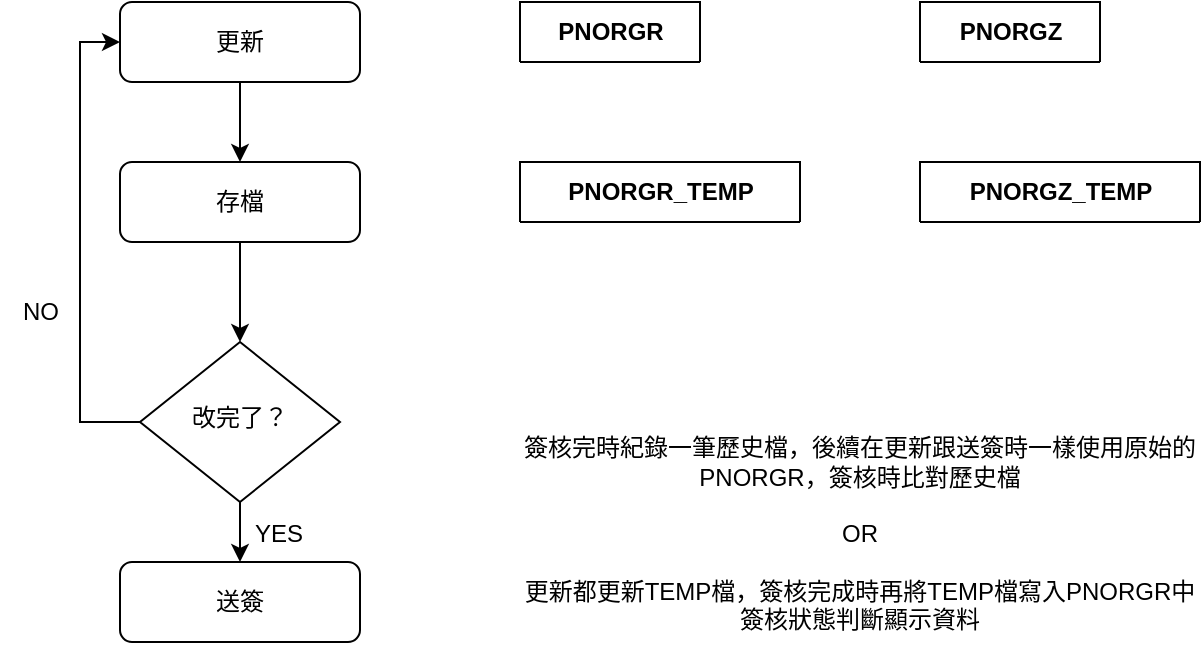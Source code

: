 <mxfile version="24.7.14">
  <diagram name="第 1 页" id="-HMskHHnsSwAEZoSGGqf">
    <mxGraphModel dx="1146" dy="727" grid="1" gridSize="10" guides="1" tooltips="1" connect="1" arrows="1" fold="1" page="1" pageScale="1" pageWidth="827" pageHeight="1169" math="0" shadow="0">
      <root>
        <mxCell id="0" />
        <mxCell id="1" parent="0" />
        <mxCell id="u5Aay5g4YcKnqdRo-xLx-1" value="" style="edgeStyle=orthogonalEdgeStyle;rounded=0;orthogonalLoop=1;jettySize=auto;html=1;" edge="1" parent="1" source="u5Aay5g4YcKnqdRo-xLx-2" target="u5Aay5g4YcKnqdRo-xLx-6">
          <mxGeometry relative="1" as="geometry" />
        </mxCell>
        <mxCell id="u5Aay5g4YcKnqdRo-xLx-2" value="更新" style="rounded=1;whiteSpace=wrap;html=1;fontSize=12;glass=0;strokeWidth=1;shadow=0;" vertex="1" parent="1">
          <mxGeometry x="160" y="80" width="120" height="40" as="geometry" />
        </mxCell>
        <mxCell id="u5Aay5g4YcKnqdRo-xLx-3" style="edgeStyle=orthogonalEdgeStyle;rounded=0;orthogonalLoop=1;jettySize=auto;html=1;" edge="1" parent="1" source="u5Aay5g4YcKnqdRo-xLx-4" target="u5Aay5g4YcKnqdRo-xLx-2">
          <mxGeometry relative="1" as="geometry">
            <Array as="points">
              <mxPoint x="140" y="290" />
              <mxPoint x="140" y="100" />
            </Array>
          </mxGeometry>
        </mxCell>
        <mxCell id="u5Aay5g4YcKnqdRo-xLx-4" value="改完了？" style="rhombus;whiteSpace=wrap;html=1;shadow=0;fontFamily=Helvetica;fontSize=12;align=center;strokeWidth=1;spacing=6;spacingTop=-4;" vertex="1" parent="1">
          <mxGeometry x="170" y="250" width="100" height="80" as="geometry" />
        </mxCell>
        <mxCell id="u5Aay5g4YcKnqdRo-xLx-5" style="edgeStyle=orthogonalEdgeStyle;rounded=0;orthogonalLoop=1;jettySize=auto;html=1;entryX=0.5;entryY=0;entryDx=0;entryDy=0;" edge="1" parent="1" source="u5Aay5g4YcKnqdRo-xLx-6" target="u5Aay5g4YcKnqdRo-xLx-4">
          <mxGeometry relative="1" as="geometry" />
        </mxCell>
        <mxCell id="u5Aay5g4YcKnqdRo-xLx-6" value="存檔" style="rounded=1;whiteSpace=wrap;html=1;fontSize=12;glass=0;strokeWidth=1;shadow=0;" vertex="1" parent="1">
          <mxGeometry x="160" y="160" width="120" height="40" as="geometry" />
        </mxCell>
        <mxCell id="u5Aay5g4YcKnqdRo-xLx-7" value="送簽" style="rounded=1;whiteSpace=wrap;html=1;fontSize=12;glass=0;strokeWidth=1;shadow=0;" vertex="1" parent="1">
          <mxGeometry x="160" y="360" width="120" height="40" as="geometry" />
        </mxCell>
        <mxCell id="u5Aay5g4YcKnqdRo-xLx-8" value="PNORGR" style="shape=table;startSize=30;container=1;collapsible=1;childLayout=tableLayout;fixedRows=1;rowLines=0;fontStyle=1;align=center;resizeLast=1;html=1;" vertex="1" collapsed="1" parent="1">
          <mxGeometry x="360" y="80" width="90" height="30" as="geometry">
            <mxRectangle x="370" y="70" width="180" height="150" as="alternateBounds" />
          </mxGeometry>
        </mxCell>
        <mxCell id="u5Aay5g4YcKnqdRo-xLx-9" value="" style="shape=tableRow;horizontal=0;startSize=0;swimlaneHead=0;swimlaneBody=0;fillColor=none;collapsible=0;dropTarget=0;points=[[0,0.5],[1,0.5]];portConstraint=eastwest;top=0;left=0;right=0;bottom=1;" vertex="1" parent="u5Aay5g4YcKnqdRo-xLx-8">
          <mxGeometry y="30" width="180" height="30" as="geometry" />
        </mxCell>
        <mxCell id="u5Aay5g4YcKnqdRo-xLx-10" value="PK" style="shape=partialRectangle;connectable=0;fillColor=none;top=0;left=0;bottom=0;right=0;fontStyle=1;overflow=hidden;whiteSpace=wrap;html=1;" vertex="1" parent="u5Aay5g4YcKnqdRo-xLx-9">
          <mxGeometry width="30" height="30" as="geometry">
            <mxRectangle width="30" height="30" as="alternateBounds" />
          </mxGeometry>
        </mxCell>
        <mxCell id="u5Aay5g4YcKnqdRo-xLx-11" value="UniqueID" style="shape=partialRectangle;connectable=0;fillColor=none;top=0;left=0;bottom=0;right=0;align=left;spacingLeft=6;fontStyle=5;overflow=hidden;whiteSpace=wrap;html=1;" vertex="1" parent="u5Aay5g4YcKnqdRo-xLx-9">
          <mxGeometry x="30" width="150" height="30" as="geometry">
            <mxRectangle width="150" height="30" as="alternateBounds" />
          </mxGeometry>
        </mxCell>
        <mxCell id="u5Aay5g4YcKnqdRo-xLx-12" value="" style="shape=tableRow;horizontal=0;startSize=0;swimlaneHead=0;swimlaneBody=0;fillColor=none;collapsible=0;dropTarget=0;points=[[0,0.5],[1,0.5]];portConstraint=eastwest;top=0;left=0;right=0;bottom=0;" vertex="1" parent="u5Aay5g4YcKnqdRo-xLx-8">
          <mxGeometry y="60" width="180" height="30" as="geometry" />
        </mxCell>
        <mxCell id="u5Aay5g4YcKnqdRo-xLx-13" value="" style="shape=partialRectangle;connectable=0;fillColor=none;top=0;left=0;bottom=0;right=0;editable=1;overflow=hidden;whiteSpace=wrap;html=1;" vertex="1" parent="u5Aay5g4YcKnqdRo-xLx-12">
          <mxGeometry width="30" height="30" as="geometry">
            <mxRectangle width="30" height="30" as="alternateBounds" />
          </mxGeometry>
        </mxCell>
        <mxCell id="u5Aay5g4YcKnqdRo-xLx-14" value="Row 1" style="shape=partialRectangle;connectable=0;fillColor=none;top=0;left=0;bottom=0;right=0;align=left;spacingLeft=6;overflow=hidden;whiteSpace=wrap;html=1;" vertex="1" parent="u5Aay5g4YcKnqdRo-xLx-12">
          <mxGeometry x="30" width="150" height="30" as="geometry">
            <mxRectangle width="150" height="30" as="alternateBounds" />
          </mxGeometry>
        </mxCell>
        <mxCell id="u5Aay5g4YcKnqdRo-xLx-15" value="" style="shape=tableRow;horizontal=0;startSize=0;swimlaneHead=0;swimlaneBody=0;fillColor=none;collapsible=0;dropTarget=0;points=[[0,0.5],[1,0.5]];portConstraint=eastwest;top=0;left=0;right=0;bottom=0;" vertex="1" parent="u5Aay5g4YcKnqdRo-xLx-8">
          <mxGeometry y="90" width="180" height="30" as="geometry" />
        </mxCell>
        <mxCell id="u5Aay5g4YcKnqdRo-xLx-16" value="" style="shape=partialRectangle;connectable=0;fillColor=none;top=0;left=0;bottom=0;right=0;editable=1;overflow=hidden;whiteSpace=wrap;html=1;" vertex="1" parent="u5Aay5g4YcKnqdRo-xLx-15">
          <mxGeometry width="30" height="30" as="geometry">
            <mxRectangle width="30" height="30" as="alternateBounds" />
          </mxGeometry>
        </mxCell>
        <mxCell id="u5Aay5g4YcKnqdRo-xLx-17" value="Row 2" style="shape=partialRectangle;connectable=0;fillColor=none;top=0;left=0;bottom=0;right=0;align=left;spacingLeft=6;overflow=hidden;whiteSpace=wrap;html=1;" vertex="1" parent="u5Aay5g4YcKnqdRo-xLx-15">
          <mxGeometry x="30" width="150" height="30" as="geometry">
            <mxRectangle width="150" height="30" as="alternateBounds" />
          </mxGeometry>
        </mxCell>
        <mxCell id="u5Aay5g4YcKnqdRo-xLx-18" value="" style="shape=tableRow;horizontal=0;startSize=0;swimlaneHead=0;swimlaneBody=0;fillColor=none;collapsible=0;dropTarget=0;points=[[0,0.5],[1,0.5]];portConstraint=eastwest;top=0;left=0;right=0;bottom=0;" vertex="1" parent="u5Aay5g4YcKnqdRo-xLx-8">
          <mxGeometry y="120" width="180" height="30" as="geometry" />
        </mxCell>
        <mxCell id="u5Aay5g4YcKnqdRo-xLx-19" value="" style="shape=partialRectangle;connectable=0;fillColor=none;top=0;left=0;bottom=0;right=0;editable=1;overflow=hidden;whiteSpace=wrap;html=1;" vertex="1" parent="u5Aay5g4YcKnqdRo-xLx-18">
          <mxGeometry width="30" height="30" as="geometry">
            <mxRectangle width="30" height="30" as="alternateBounds" />
          </mxGeometry>
        </mxCell>
        <mxCell id="u5Aay5g4YcKnqdRo-xLx-20" value="Row 3" style="shape=partialRectangle;connectable=0;fillColor=none;top=0;left=0;bottom=0;right=0;align=left;spacingLeft=6;overflow=hidden;whiteSpace=wrap;html=1;" vertex="1" parent="u5Aay5g4YcKnqdRo-xLx-18">
          <mxGeometry x="30" width="150" height="30" as="geometry">
            <mxRectangle width="150" height="30" as="alternateBounds" />
          </mxGeometry>
        </mxCell>
        <mxCell id="u5Aay5g4YcKnqdRo-xLx-21" value="PNORGZ" style="shape=table;startSize=30;container=1;collapsible=1;childLayout=tableLayout;fixedRows=1;rowLines=0;fontStyle=1;align=center;resizeLast=1;html=1;" vertex="1" collapsed="1" parent="1">
          <mxGeometry x="560" y="80" width="90" height="30" as="geometry">
            <mxRectangle x="370" y="70" width="180" height="150" as="alternateBounds" />
          </mxGeometry>
        </mxCell>
        <mxCell id="u5Aay5g4YcKnqdRo-xLx-22" value="" style="shape=tableRow;horizontal=0;startSize=0;swimlaneHead=0;swimlaneBody=0;fillColor=none;collapsible=0;dropTarget=0;points=[[0,0.5],[1,0.5]];portConstraint=eastwest;top=0;left=0;right=0;bottom=1;" vertex="1" parent="u5Aay5g4YcKnqdRo-xLx-21">
          <mxGeometry y="30" width="180" height="30" as="geometry" />
        </mxCell>
        <mxCell id="u5Aay5g4YcKnqdRo-xLx-23" value="PK" style="shape=partialRectangle;connectable=0;fillColor=none;top=0;left=0;bottom=0;right=0;fontStyle=1;overflow=hidden;whiteSpace=wrap;html=1;" vertex="1" parent="u5Aay5g4YcKnqdRo-xLx-22">
          <mxGeometry width="30" height="30" as="geometry">
            <mxRectangle width="30" height="30" as="alternateBounds" />
          </mxGeometry>
        </mxCell>
        <mxCell id="u5Aay5g4YcKnqdRo-xLx-24" value="UniqueID" style="shape=partialRectangle;connectable=0;fillColor=none;top=0;left=0;bottom=0;right=0;align=left;spacingLeft=6;fontStyle=5;overflow=hidden;whiteSpace=wrap;html=1;" vertex="1" parent="u5Aay5g4YcKnqdRo-xLx-22">
          <mxGeometry x="30" width="150" height="30" as="geometry">
            <mxRectangle width="150" height="30" as="alternateBounds" />
          </mxGeometry>
        </mxCell>
        <mxCell id="u5Aay5g4YcKnqdRo-xLx-25" value="" style="shape=tableRow;horizontal=0;startSize=0;swimlaneHead=0;swimlaneBody=0;fillColor=none;collapsible=0;dropTarget=0;points=[[0,0.5],[1,0.5]];portConstraint=eastwest;top=0;left=0;right=0;bottom=0;" vertex="1" parent="u5Aay5g4YcKnqdRo-xLx-21">
          <mxGeometry y="60" width="180" height="30" as="geometry" />
        </mxCell>
        <mxCell id="u5Aay5g4YcKnqdRo-xLx-26" value="" style="shape=partialRectangle;connectable=0;fillColor=none;top=0;left=0;bottom=0;right=0;editable=1;overflow=hidden;whiteSpace=wrap;html=1;" vertex="1" parent="u5Aay5g4YcKnqdRo-xLx-25">
          <mxGeometry width="30" height="30" as="geometry">
            <mxRectangle width="30" height="30" as="alternateBounds" />
          </mxGeometry>
        </mxCell>
        <mxCell id="u5Aay5g4YcKnqdRo-xLx-27" value="Row 1" style="shape=partialRectangle;connectable=0;fillColor=none;top=0;left=0;bottom=0;right=0;align=left;spacingLeft=6;overflow=hidden;whiteSpace=wrap;html=1;" vertex="1" parent="u5Aay5g4YcKnqdRo-xLx-25">
          <mxGeometry x="30" width="150" height="30" as="geometry">
            <mxRectangle width="150" height="30" as="alternateBounds" />
          </mxGeometry>
        </mxCell>
        <mxCell id="u5Aay5g4YcKnqdRo-xLx-28" value="" style="shape=tableRow;horizontal=0;startSize=0;swimlaneHead=0;swimlaneBody=0;fillColor=none;collapsible=0;dropTarget=0;points=[[0,0.5],[1,0.5]];portConstraint=eastwest;top=0;left=0;right=0;bottom=0;" vertex="1" parent="u5Aay5g4YcKnqdRo-xLx-21">
          <mxGeometry y="90" width="180" height="30" as="geometry" />
        </mxCell>
        <mxCell id="u5Aay5g4YcKnqdRo-xLx-29" value="" style="shape=partialRectangle;connectable=0;fillColor=none;top=0;left=0;bottom=0;right=0;editable=1;overflow=hidden;whiteSpace=wrap;html=1;" vertex="1" parent="u5Aay5g4YcKnqdRo-xLx-28">
          <mxGeometry width="30" height="30" as="geometry">
            <mxRectangle width="30" height="30" as="alternateBounds" />
          </mxGeometry>
        </mxCell>
        <mxCell id="u5Aay5g4YcKnqdRo-xLx-30" value="Row 2" style="shape=partialRectangle;connectable=0;fillColor=none;top=0;left=0;bottom=0;right=0;align=left;spacingLeft=6;overflow=hidden;whiteSpace=wrap;html=1;" vertex="1" parent="u5Aay5g4YcKnqdRo-xLx-28">
          <mxGeometry x="30" width="150" height="30" as="geometry">
            <mxRectangle width="150" height="30" as="alternateBounds" />
          </mxGeometry>
        </mxCell>
        <mxCell id="u5Aay5g4YcKnqdRo-xLx-31" value="" style="shape=tableRow;horizontal=0;startSize=0;swimlaneHead=0;swimlaneBody=0;fillColor=none;collapsible=0;dropTarget=0;points=[[0,0.5],[1,0.5]];portConstraint=eastwest;top=0;left=0;right=0;bottom=0;" vertex="1" parent="u5Aay5g4YcKnqdRo-xLx-21">
          <mxGeometry y="120" width="180" height="30" as="geometry" />
        </mxCell>
        <mxCell id="u5Aay5g4YcKnqdRo-xLx-32" value="" style="shape=partialRectangle;connectable=0;fillColor=none;top=0;left=0;bottom=0;right=0;editable=1;overflow=hidden;whiteSpace=wrap;html=1;" vertex="1" parent="u5Aay5g4YcKnqdRo-xLx-31">
          <mxGeometry width="30" height="30" as="geometry">
            <mxRectangle width="30" height="30" as="alternateBounds" />
          </mxGeometry>
        </mxCell>
        <mxCell id="u5Aay5g4YcKnqdRo-xLx-33" value="Row 3" style="shape=partialRectangle;connectable=0;fillColor=none;top=0;left=0;bottom=0;right=0;align=left;spacingLeft=6;overflow=hidden;whiteSpace=wrap;html=1;" vertex="1" parent="u5Aay5g4YcKnqdRo-xLx-31">
          <mxGeometry x="30" width="150" height="30" as="geometry">
            <mxRectangle width="150" height="30" as="alternateBounds" />
          </mxGeometry>
        </mxCell>
        <mxCell id="u5Aay5g4YcKnqdRo-xLx-34" value="PNORGR_TEMP" style="shape=table;startSize=30;container=1;collapsible=1;childLayout=tableLayout;fixedRows=1;rowLines=0;fontStyle=1;align=center;resizeLast=1;html=1;" vertex="1" collapsed="1" parent="1">
          <mxGeometry x="360" y="160" width="140" height="30" as="geometry">
            <mxRectangle x="370" y="70" width="180" height="150" as="alternateBounds" />
          </mxGeometry>
        </mxCell>
        <mxCell id="u5Aay5g4YcKnqdRo-xLx-35" value="" style="shape=tableRow;horizontal=0;startSize=0;swimlaneHead=0;swimlaneBody=0;fillColor=none;collapsible=0;dropTarget=0;points=[[0,0.5],[1,0.5]];portConstraint=eastwest;top=0;left=0;right=0;bottom=1;" vertex="1" parent="u5Aay5g4YcKnqdRo-xLx-34">
          <mxGeometry y="30" width="180" height="30" as="geometry" />
        </mxCell>
        <mxCell id="u5Aay5g4YcKnqdRo-xLx-36" value="PK" style="shape=partialRectangle;connectable=0;fillColor=none;top=0;left=0;bottom=0;right=0;fontStyle=1;overflow=hidden;whiteSpace=wrap;html=1;" vertex="1" parent="u5Aay5g4YcKnqdRo-xLx-35">
          <mxGeometry width="30" height="30" as="geometry">
            <mxRectangle width="30" height="30" as="alternateBounds" />
          </mxGeometry>
        </mxCell>
        <mxCell id="u5Aay5g4YcKnqdRo-xLx-37" value="UniqueID" style="shape=partialRectangle;connectable=0;fillColor=none;top=0;left=0;bottom=0;right=0;align=left;spacingLeft=6;fontStyle=5;overflow=hidden;whiteSpace=wrap;html=1;" vertex="1" parent="u5Aay5g4YcKnqdRo-xLx-35">
          <mxGeometry x="30" width="150" height="30" as="geometry">
            <mxRectangle width="150" height="30" as="alternateBounds" />
          </mxGeometry>
        </mxCell>
        <mxCell id="u5Aay5g4YcKnqdRo-xLx-38" value="" style="shape=tableRow;horizontal=0;startSize=0;swimlaneHead=0;swimlaneBody=0;fillColor=none;collapsible=0;dropTarget=0;points=[[0,0.5],[1,0.5]];portConstraint=eastwest;top=0;left=0;right=0;bottom=0;" vertex="1" parent="u5Aay5g4YcKnqdRo-xLx-34">
          <mxGeometry y="60" width="180" height="30" as="geometry" />
        </mxCell>
        <mxCell id="u5Aay5g4YcKnqdRo-xLx-39" value="" style="shape=partialRectangle;connectable=0;fillColor=none;top=0;left=0;bottom=0;right=0;editable=1;overflow=hidden;whiteSpace=wrap;html=1;" vertex="1" parent="u5Aay5g4YcKnqdRo-xLx-38">
          <mxGeometry width="30" height="30" as="geometry">
            <mxRectangle width="30" height="30" as="alternateBounds" />
          </mxGeometry>
        </mxCell>
        <mxCell id="u5Aay5g4YcKnqdRo-xLx-40" value="Row 1" style="shape=partialRectangle;connectable=0;fillColor=none;top=0;left=0;bottom=0;right=0;align=left;spacingLeft=6;overflow=hidden;whiteSpace=wrap;html=1;" vertex="1" parent="u5Aay5g4YcKnqdRo-xLx-38">
          <mxGeometry x="30" width="150" height="30" as="geometry">
            <mxRectangle width="150" height="30" as="alternateBounds" />
          </mxGeometry>
        </mxCell>
        <mxCell id="u5Aay5g4YcKnqdRo-xLx-41" value="" style="shape=tableRow;horizontal=0;startSize=0;swimlaneHead=0;swimlaneBody=0;fillColor=none;collapsible=0;dropTarget=0;points=[[0,0.5],[1,0.5]];portConstraint=eastwest;top=0;left=0;right=0;bottom=0;" vertex="1" parent="u5Aay5g4YcKnqdRo-xLx-34">
          <mxGeometry y="90" width="180" height="30" as="geometry" />
        </mxCell>
        <mxCell id="u5Aay5g4YcKnqdRo-xLx-42" value="" style="shape=partialRectangle;connectable=0;fillColor=none;top=0;left=0;bottom=0;right=0;editable=1;overflow=hidden;whiteSpace=wrap;html=1;" vertex="1" parent="u5Aay5g4YcKnqdRo-xLx-41">
          <mxGeometry width="30" height="30" as="geometry">
            <mxRectangle width="30" height="30" as="alternateBounds" />
          </mxGeometry>
        </mxCell>
        <mxCell id="u5Aay5g4YcKnqdRo-xLx-43" value="Row 2" style="shape=partialRectangle;connectable=0;fillColor=none;top=0;left=0;bottom=0;right=0;align=left;spacingLeft=6;overflow=hidden;whiteSpace=wrap;html=1;" vertex="1" parent="u5Aay5g4YcKnqdRo-xLx-41">
          <mxGeometry x="30" width="150" height="30" as="geometry">
            <mxRectangle width="150" height="30" as="alternateBounds" />
          </mxGeometry>
        </mxCell>
        <mxCell id="u5Aay5g4YcKnqdRo-xLx-44" value="" style="shape=tableRow;horizontal=0;startSize=0;swimlaneHead=0;swimlaneBody=0;fillColor=none;collapsible=0;dropTarget=0;points=[[0,0.5],[1,0.5]];portConstraint=eastwest;top=0;left=0;right=0;bottom=0;" vertex="1" parent="u5Aay5g4YcKnqdRo-xLx-34">
          <mxGeometry y="120" width="180" height="30" as="geometry" />
        </mxCell>
        <mxCell id="u5Aay5g4YcKnqdRo-xLx-45" value="" style="shape=partialRectangle;connectable=0;fillColor=none;top=0;left=0;bottom=0;right=0;editable=1;overflow=hidden;whiteSpace=wrap;html=1;" vertex="1" parent="u5Aay5g4YcKnqdRo-xLx-44">
          <mxGeometry width="30" height="30" as="geometry">
            <mxRectangle width="30" height="30" as="alternateBounds" />
          </mxGeometry>
        </mxCell>
        <mxCell id="u5Aay5g4YcKnqdRo-xLx-46" value="Row 3" style="shape=partialRectangle;connectable=0;fillColor=none;top=0;left=0;bottom=0;right=0;align=left;spacingLeft=6;overflow=hidden;whiteSpace=wrap;html=1;" vertex="1" parent="u5Aay5g4YcKnqdRo-xLx-44">
          <mxGeometry x="30" width="150" height="30" as="geometry">
            <mxRectangle width="150" height="30" as="alternateBounds" />
          </mxGeometry>
        </mxCell>
        <mxCell id="u5Aay5g4YcKnqdRo-xLx-47" value="PNORGZ&lt;span style=&quot;background-color: initial;&quot;&gt;_TEMP&lt;/span&gt;" style="shape=table;startSize=30;container=1;collapsible=1;childLayout=tableLayout;fixedRows=1;rowLines=0;fontStyle=1;align=center;resizeLast=1;html=1;" vertex="1" collapsed="1" parent="1">
          <mxGeometry x="560" y="160" width="140" height="30" as="geometry">
            <mxRectangle x="370" y="70" width="180" height="150" as="alternateBounds" />
          </mxGeometry>
        </mxCell>
        <mxCell id="u5Aay5g4YcKnqdRo-xLx-48" value="" style="shape=tableRow;horizontal=0;startSize=0;swimlaneHead=0;swimlaneBody=0;fillColor=none;collapsible=0;dropTarget=0;points=[[0,0.5],[1,0.5]];portConstraint=eastwest;top=0;left=0;right=0;bottom=1;" vertex="1" parent="u5Aay5g4YcKnqdRo-xLx-47">
          <mxGeometry y="30" width="180" height="30" as="geometry" />
        </mxCell>
        <mxCell id="u5Aay5g4YcKnqdRo-xLx-49" value="PK" style="shape=partialRectangle;connectable=0;fillColor=none;top=0;left=0;bottom=0;right=0;fontStyle=1;overflow=hidden;whiteSpace=wrap;html=1;" vertex="1" parent="u5Aay5g4YcKnqdRo-xLx-48">
          <mxGeometry width="30" height="30" as="geometry">
            <mxRectangle width="30" height="30" as="alternateBounds" />
          </mxGeometry>
        </mxCell>
        <mxCell id="u5Aay5g4YcKnqdRo-xLx-50" value="UniqueID" style="shape=partialRectangle;connectable=0;fillColor=none;top=0;left=0;bottom=0;right=0;align=left;spacingLeft=6;fontStyle=5;overflow=hidden;whiteSpace=wrap;html=1;" vertex="1" parent="u5Aay5g4YcKnqdRo-xLx-48">
          <mxGeometry x="30" width="150" height="30" as="geometry">
            <mxRectangle width="150" height="30" as="alternateBounds" />
          </mxGeometry>
        </mxCell>
        <mxCell id="u5Aay5g4YcKnqdRo-xLx-51" value="" style="shape=tableRow;horizontal=0;startSize=0;swimlaneHead=0;swimlaneBody=0;fillColor=none;collapsible=0;dropTarget=0;points=[[0,0.5],[1,0.5]];portConstraint=eastwest;top=0;left=0;right=0;bottom=0;" vertex="1" parent="u5Aay5g4YcKnqdRo-xLx-47">
          <mxGeometry y="60" width="180" height="30" as="geometry" />
        </mxCell>
        <mxCell id="u5Aay5g4YcKnqdRo-xLx-52" value="" style="shape=partialRectangle;connectable=0;fillColor=none;top=0;left=0;bottom=0;right=0;editable=1;overflow=hidden;whiteSpace=wrap;html=1;" vertex="1" parent="u5Aay5g4YcKnqdRo-xLx-51">
          <mxGeometry width="30" height="30" as="geometry">
            <mxRectangle width="30" height="30" as="alternateBounds" />
          </mxGeometry>
        </mxCell>
        <mxCell id="u5Aay5g4YcKnqdRo-xLx-53" value="Row 1" style="shape=partialRectangle;connectable=0;fillColor=none;top=0;left=0;bottom=0;right=0;align=left;spacingLeft=6;overflow=hidden;whiteSpace=wrap;html=1;" vertex="1" parent="u5Aay5g4YcKnqdRo-xLx-51">
          <mxGeometry x="30" width="150" height="30" as="geometry">
            <mxRectangle width="150" height="30" as="alternateBounds" />
          </mxGeometry>
        </mxCell>
        <mxCell id="u5Aay5g4YcKnqdRo-xLx-54" value="" style="shape=tableRow;horizontal=0;startSize=0;swimlaneHead=0;swimlaneBody=0;fillColor=none;collapsible=0;dropTarget=0;points=[[0,0.5],[1,0.5]];portConstraint=eastwest;top=0;left=0;right=0;bottom=0;" vertex="1" parent="u5Aay5g4YcKnqdRo-xLx-47">
          <mxGeometry y="90" width="180" height="30" as="geometry" />
        </mxCell>
        <mxCell id="u5Aay5g4YcKnqdRo-xLx-55" value="" style="shape=partialRectangle;connectable=0;fillColor=none;top=0;left=0;bottom=0;right=0;editable=1;overflow=hidden;whiteSpace=wrap;html=1;" vertex="1" parent="u5Aay5g4YcKnqdRo-xLx-54">
          <mxGeometry width="30" height="30" as="geometry">
            <mxRectangle width="30" height="30" as="alternateBounds" />
          </mxGeometry>
        </mxCell>
        <mxCell id="u5Aay5g4YcKnqdRo-xLx-56" value="Row 2" style="shape=partialRectangle;connectable=0;fillColor=none;top=0;left=0;bottom=0;right=0;align=left;spacingLeft=6;overflow=hidden;whiteSpace=wrap;html=1;" vertex="1" parent="u5Aay5g4YcKnqdRo-xLx-54">
          <mxGeometry x="30" width="150" height="30" as="geometry">
            <mxRectangle width="150" height="30" as="alternateBounds" />
          </mxGeometry>
        </mxCell>
        <mxCell id="u5Aay5g4YcKnqdRo-xLx-57" value="" style="shape=tableRow;horizontal=0;startSize=0;swimlaneHead=0;swimlaneBody=0;fillColor=none;collapsible=0;dropTarget=0;points=[[0,0.5],[1,0.5]];portConstraint=eastwest;top=0;left=0;right=0;bottom=0;" vertex="1" parent="u5Aay5g4YcKnqdRo-xLx-47">
          <mxGeometry y="120" width="180" height="30" as="geometry" />
        </mxCell>
        <mxCell id="u5Aay5g4YcKnqdRo-xLx-58" value="" style="shape=partialRectangle;connectable=0;fillColor=none;top=0;left=0;bottom=0;right=0;editable=1;overflow=hidden;whiteSpace=wrap;html=1;" vertex="1" parent="u5Aay5g4YcKnqdRo-xLx-57">
          <mxGeometry width="30" height="30" as="geometry">
            <mxRectangle width="30" height="30" as="alternateBounds" />
          </mxGeometry>
        </mxCell>
        <mxCell id="u5Aay5g4YcKnqdRo-xLx-59" value="Row 3" style="shape=partialRectangle;connectable=0;fillColor=none;top=0;left=0;bottom=0;right=0;align=left;spacingLeft=6;overflow=hidden;whiteSpace=wrap;html=1;" vertex="1" parent="u5Aay5g4YcKnqdRo-xLx-57">
          <mxGeometry x="30" width="150" height="30" as="geometry">
            <mxRectangle width="150" height="30" as="alternateBounds" />
          </mxGeometry>
        </mxCell>
        <mxCell id="u5Aay5g4YcKnqdRo-xLx-60" value="簽核完時紀錄一筆歷史檔，後續在更新跟送簽時一樣使用原始的PNORGR，簽核時比對歷史檔&lt;div&gt;&lt;br&gt;&lt;/div&gt;&lt;div&gt;OR&lt;/div&gt;&lt;div&gt;&lt;br&gt;&lt;/div&gt;&lt;div&gt;&lt;span style=&quot;text-wrap: nowrap;&quot;&gt;更新都更新TEMP檔，簽核完成時再將TEMP檔寫入PNORGR中&lt;/span&gt;&lt;br&gt;&lt;/div&gt;&lt;div&gt;&lt;span style=&quot;text-wrap: nowrap;&quot;&gt;簽核狀態判斷顯示資料&lt;/span&gt;&lt;/div&gt;" style="text;html=1;align=center;verticalAlign=middle;whiteSpace=wrap;rounded=0;" vertex="1" parent="1">
          <mxGeometry x="360" y="281" width="340" height="130" as="geometry" />
        </mxCell>
        <mxCell id="u5Aay5g4YcKnqdRo-xLx-61" style="edgeStyle=orthogonalEdgeStyle;rounded=0;orthogonalLoop=1;jettySize=auto;html=1;" edge="1" parent="1" source="u5Aay5g4YcKnqdRo-xLx-4" target="u5Aay5g4YcKnqdRo-xLx-7">
          <mxGeometry relative="1" as="geometry">
            <mxPoint x="240" y="410" as="targetPoint" />
          </mxGeometry>
        </mxCell>
        <mxCell id="u5Aay5g4YcKnqdRo-xLx-62" value="YES" style="text;html=1;align=center;verticalAlign=middle;resizable=0;points=[];autosize=1;strokeColor=none;fillColor=none;" vertex="1" parent="1">
          <mxGeometry x="214" y="331" width="50" height="30" as="geometry" />
        </mxCell>
        <mxCell id="u5Aay5g4YcKnqdRo-xLx-63" value="NO" style="text;html=1;align=center;verticalAlign=middle;resizable=0;points=[];autosize=1;strokeColor=none;fillColor=none;" vertex="1" parent="1">
          <mxGeometry x="100" y="220" width="40" height="30" as="geometry" />
        </mxCell>
      </root>
    </mxGraphModel>
  </diagram>
</mxfile>

